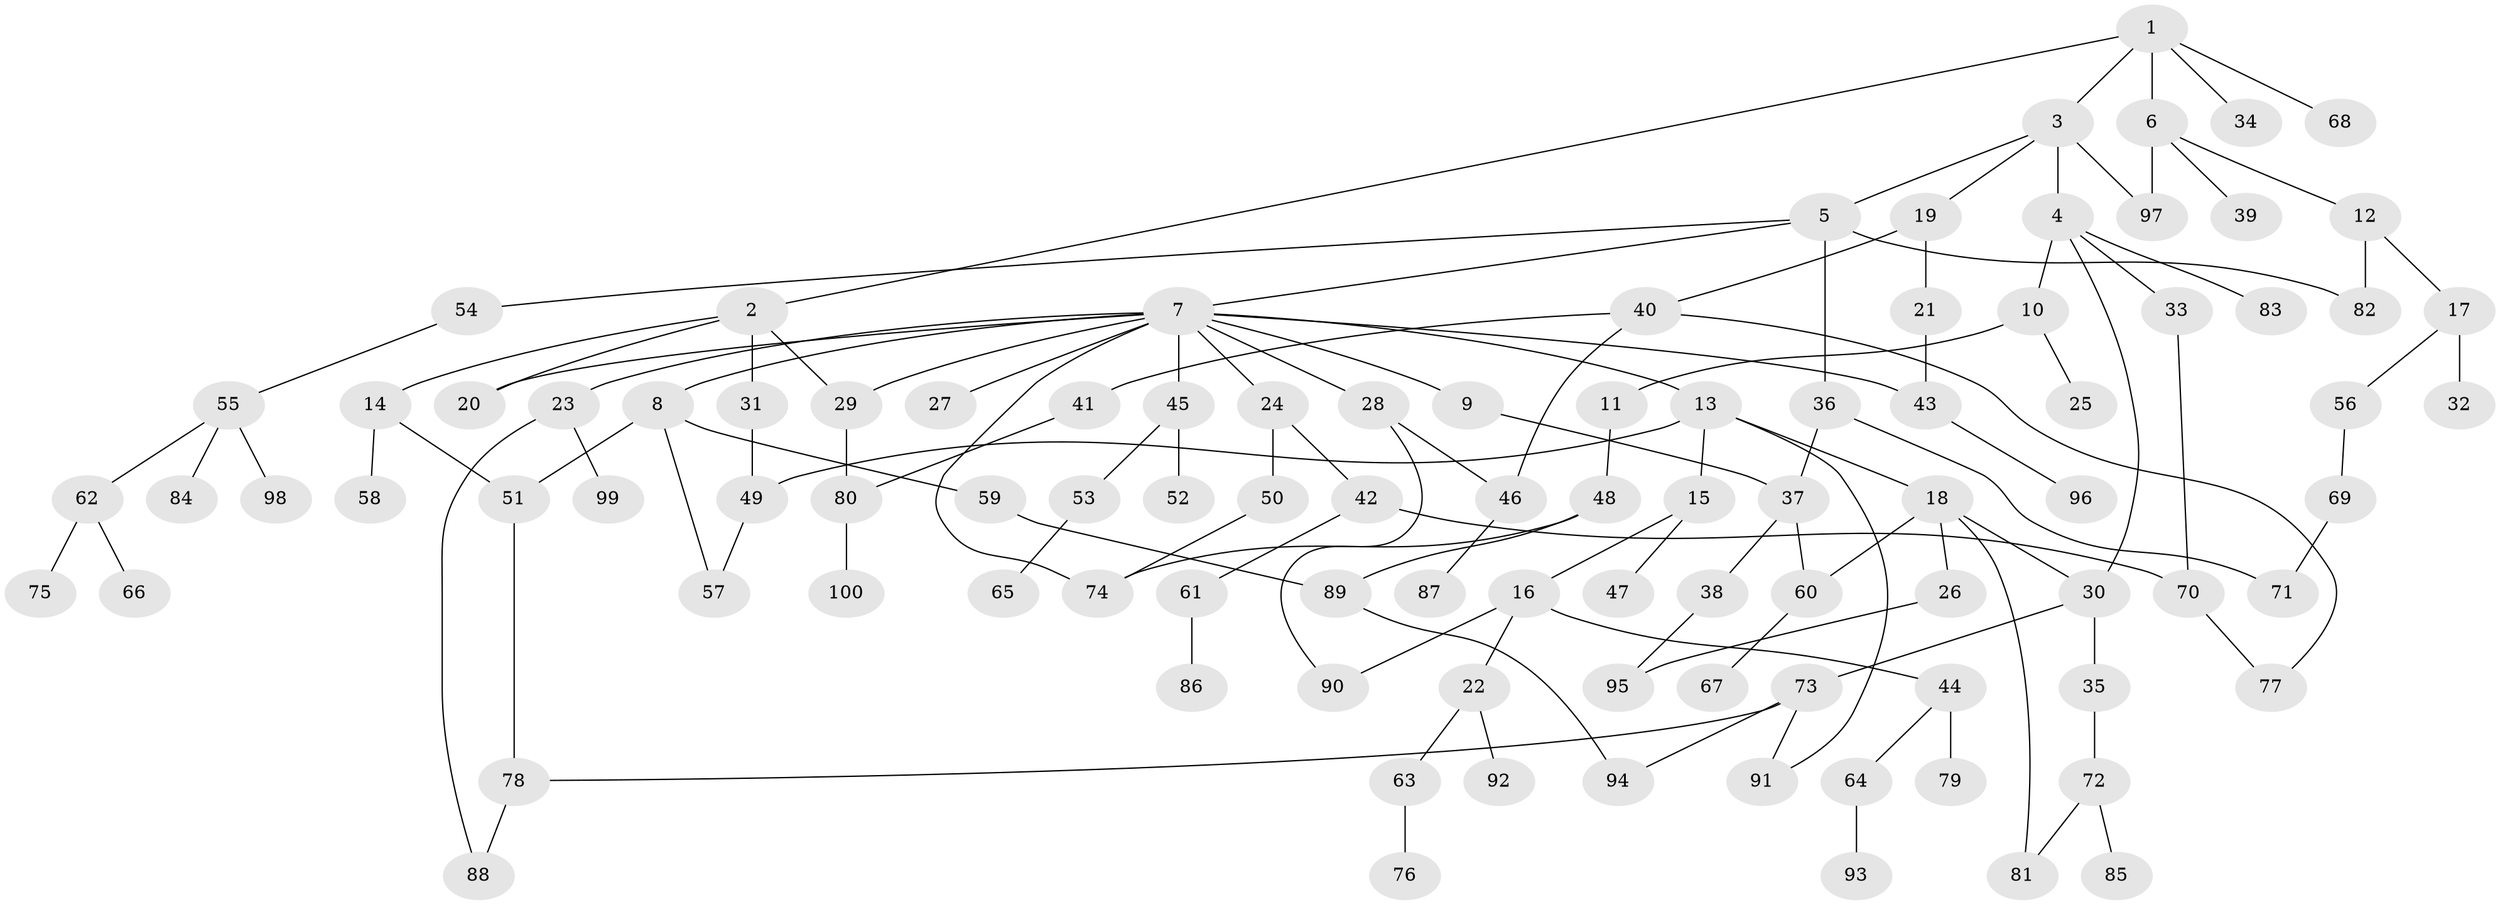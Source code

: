 // Generated by graph-tools (version 1.1) at 2025/11/02/21/25 10:11:06]
// undirected, 100 vertices, 125 edges
graph export_dot {
graph [start="1"]
  node [color=gray90,style=filled];
  1;
  2;
  3;
  4;
  5;
  6;
  7;
  8;
  9;
  10;
  11;
  12;
  13;
  14;
  15;
  16;
  17;
  18;
  19;
  20;
  21;
  22;
  23;
  24;
  25;
  26;
  27;
  28;
  29;
  30;
  31;
  32;
  33;
  34;
  35;
  36;
  37;
  38;
  39;
  40;
  41;
  42;
  43;
  44;
  45;
  46;
  47;
  48;
  49;
  50;
  51;
  52;
  53;
  54;
  55;
  56;
  57;
  58;
  59;
  60;
  61;
  62;
  63;
  64;
  65;
  66;
  67;
  68;
  69;
  70;
  71;
  72;
  73;
  74;
  75;
  76;
  77;
  78;
  79;
  80;
  81;
  82;
  83;
  84;
  85;
  86;
  87;
  88;
  89;
  90;
  91;
  92;
  93;
  94;
  95;
  96;
  97;
  98;
  99;
  100;
  1 -- 2;
  1 -- 3;
  1 -- 6;
  1 -- 34;
  1 -- 68;
  2 -- 14;
  2 -- 20;
  2 -- 31;
  2 -- 29;
  3 -- 4;
  3 -- 5;
  3 -- 19;
  3 -- 97;
  4 -- 10;
  4 -- 33;
  4 -- 83;
  4 -- 30;
  5 -- 7;
  5 -- 36;
  5 -- 54;
  5 -- 82;
  6 -- 12;
  6 -- 39;
  6 -- 97;
  7 -- 8;
  7 -- 9;
  7 -- 13;
  7 -- 23;
  7 -- 24;
  7 -- 27;
  7 -- 28;
  7 -- 29;
  7 -- 43;
  7 -- 45;
  7 -- 74;
  7 -- 20;
  8 -- 59;
  8 -- 57;
  8 -- 51;
  9 -- 37;
  10 -- 11;
  10 -- 25;
  11 -- 48;
  12 -- 17;
  12 -- 82;
  13 -- 15;
  13 -- 18;
  13 -- 49;
  13 -- 91;
  14 -- 51;
  14 -- 58;
  15 -- 16;
  15 -- 47;
  16 -- 22;
  16 -- 44;
  16 -- 90;
  17 -- 32;
  17 -- 56;
  18 -- 26;
  18 -- 30;
  18 -- 60;
  18 -- 81;
  19 -- 21;
  19 -- 40;
  21 -- 43;
  22 -- 63;
  22 -- 92;
  23 -- 99;
  23 -- 88;
  24 -- 42;
  24 -- 50;
  26 -- 95;
  28 -- 46;
  28 -- 90;
  29 -- 80;
  30 -- 35;
  30 -- 73;
  31 -- 49;
  33 -- 70;
  35 -- 72;
  36 -- 37;
  36 -- 71;
  37 -- 38;
  37 -- 60;
  38 -- 95;
  40 -- 41;
  40 -- 46;
  40 -- 77;
  41 -- 80;
  42 -- 61;
  42 -- 70;
  43 -- 96;
  44 -- 64;
  44 -- 79;
  45 -- 52;
  45 -- 53;
  46 -- 87;
  48 -- 74;
  48 -- 89;
  49 -- 57;
  50 -- 74;
  51 -- 78;
  53 -- 65;
  54 -- 55;
  55 -- 62;
  55 -- 84;
  55 -- 98;
  56 -- 69;
  59 -- 89;
  60 -- 67;
  61 -- 86;
  62 -- 66;
  62 -- 75;
  63 -- 76;
  64 -- 93;
  69 -- 71;
  70 -- 77;
  72 -- 81;
  72 -- 85;
  73 -- 91;
  73 -- 94;
  73 -- 78;
  78 -- 88;
  80 -- 100;
  89 -- 94;
}

